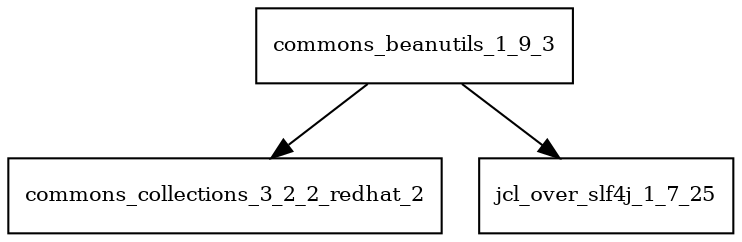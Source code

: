 digraph commons_beanutils_1_9_3_dependencies {
  node [shape = box, fontsize=10.0];
  commons_beanutils_1_9_3 -> commons_collections_3_2_2_redhat_2;
  commons_beanutils_1_9_3 -> jcl_over_slf4j_1_7_25;
}

